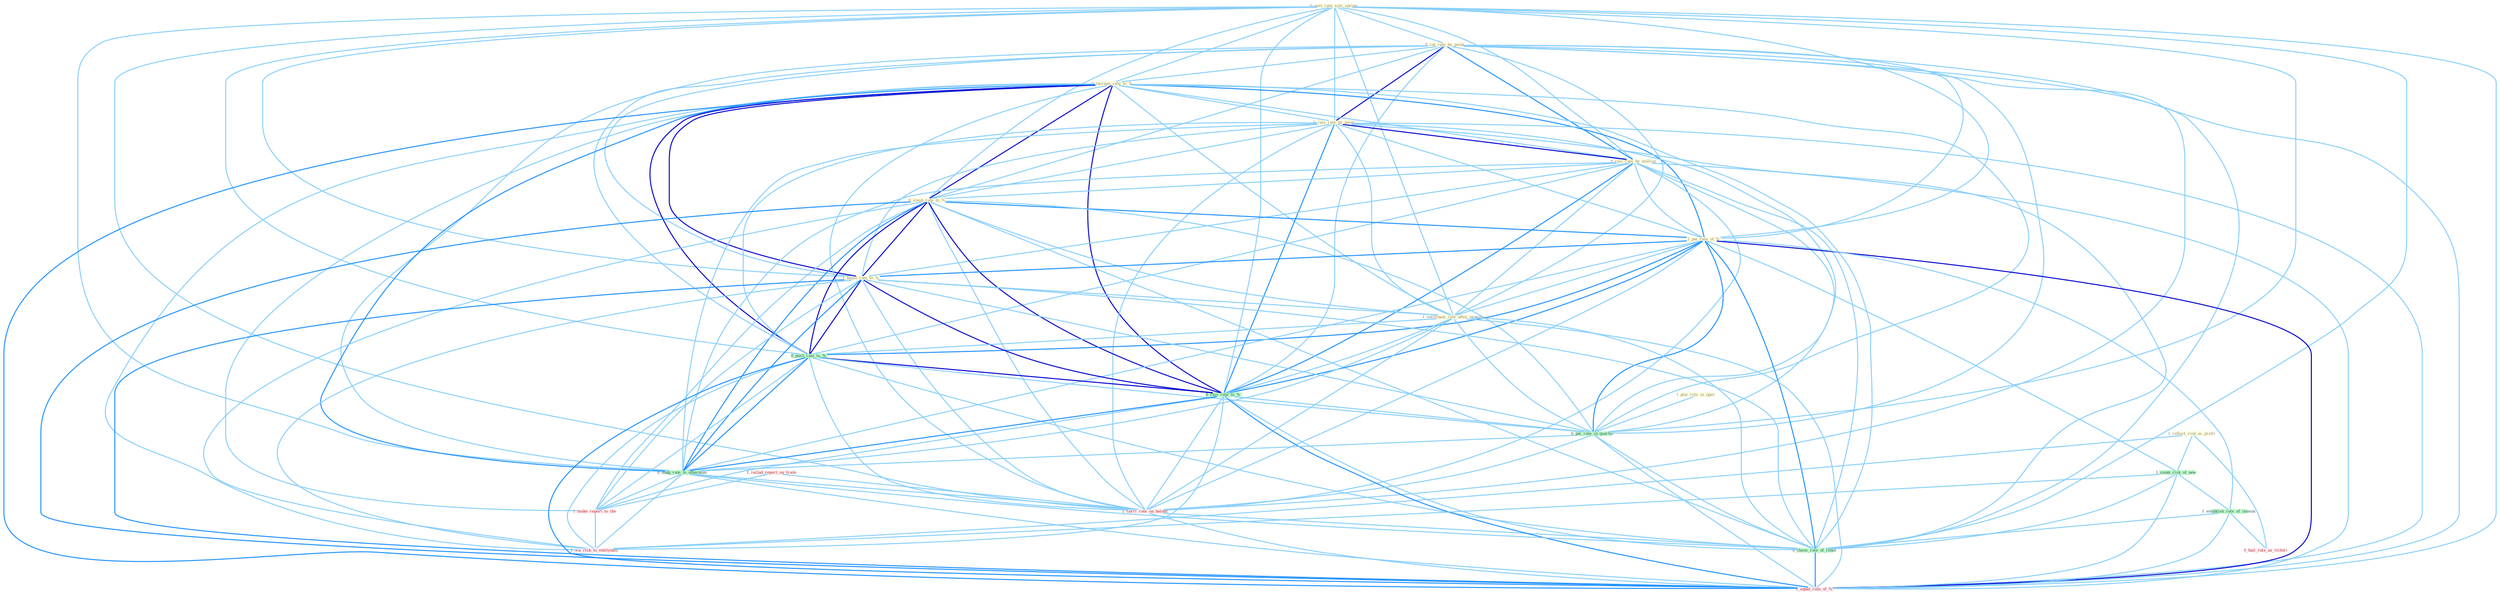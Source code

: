 Graph G{ 
    node
    [shape=polygon,style=filled,width=.5,height=.06,color="#BDFCC9",fixedsize=true,fontsize=4,
    fontcolor="#2f4f4f"];
    {node
    [color="#ffffe0", fontcolor="#8b7d6b"] "0_post_rate_sinc_spring " "0_cut_rate_by_point " "0_increas_rate_to_% " "0_rais_rate_by_point " "1_plai_role_in_oper " "0_rais_rate_by_million " "0_slash_rate_to_% " "1_pai_rate_of_% " "1_reflect_risk_as_profil " "1_boost_rate_to_% " "1_entitynam_rate_after_expens "}
{node [color="#fff0f5", fontcolor="#b22222"] "1_includ_report_on_trade " "1_carri_rate_on_balanc " "1_make_report_to_the " "1_wa_risk_to_entitynam " "0_hail_rule_as_victori " "1_equal_rate_of_% "}
edge [color="#B0E2FF"];

	"0_post_rate_sinc_spring " -- "0_cut_rate_by_point " [w="1", color="#87cefa" ];
	"0_post_rate_sinc_spring " -- "0_increas_rate_to_% " [w="1", color="#87cefa" ];
	"0_post_rate_sinc_spring " -- "0_rais_rate_by_point " [w="1", color="#87cefa" ];
	"0_post_rate_sinc_spring " -- "0_rais_rate_by_million " [w="1", color="#87cefa" ];
	"0_post_rate_sinc_spring " -- "0_slash_rate_to_% " [w="1", color="#87cefa" ];
	"0_post_rate_sinc_spring " -- "1_pai_rate_of_% " [w="1", color="#87cefa" ];
	"0_post_rate_sinc_spring " -- "1_boost_rate_to_% " [w="1", color="#87cefa" ];
	"0_post_rate_sinc_spring " -- "1_entitynam_rate_after_expens " [w="1", color="#87cefa" ];
	"0_post_rate_sinc_spring " -- "0_push_rate_to_% " [w="1", color="#87cefa" ];
	"0_post_rate_sinc_spring " -- "0_rais_rate_to_% " [w="1", color="#87cefa" ];
	"0_post_rate_sinc_spring " -- "0_pai_rate_in_quarter " [w="1", color="#87cefa" ];
	"0_post_rate_sinc_spring " -- "0_nudg_rate_to_othernum " [w="1", color="#87cefa" ];
	"0_post_rate_sinc_spring " -- "1_carri_rate_on_balanc " [w="1", color="#87cefa" ];
	"0_post_rate_sinc_spring " -- "0_choos_rate_of_rebat " [w="1", color="#87cefa" ];
	"0_post_rate_sinc_spring " -- "1_equal_rate_of_% " [w="1", color="#87cefa" ];
	"0_cut_rate_by_point " -- "0_increas_rate_to_% " [w="1", color="#87cefa" ];
	"0_cut_rate_by_point " -- "0_rais_rate_by_point " [w="3", color="#0000cd" , len=0.6];
	"0_cut_rate_by_point " -- "0_rais_rate_by_million " [w="2", color="#1e90ff" , len=0.8];
	"0_cut_rate_by_point " -- "0_slash_rate_to_% " [w="1", color="#87cefa" ];
	"0_cut_rate_by_point " -- "1_pai_rate_of_% " [w="1", color="#87cefa" ];
	"0_cut_rate_by_point " -- "1_boost_rate_to_% " [w="1", color="#87cefa" ];
	"0_cut_rate_by_point " -- "1_entitynam_rate_after_expens " [w="1", color="#87cefa" ];
	"0_cut_rate_by_point " -- "0_push_rate_to_% " [w="1", color="#87cefa" ];
	"0_cut_rate_by_point " -- "0_rais_rate_to_% " [w="1", color="#87cefa" ];
	"0_cut_rate_by_point " -- "0_pai_rate_in_quarter " [w="1", color="#87cefa" ];
	"0_cut_rate_by_point " -- "0_nudg_rate_to_othernum " [w="1", color="#87cefa" ];
	"0_cut_rate_by_point " -- "1_carri_rate_on_balanc " [w="1", color="#87cefa" ];
	"0_cut_rate_by_point " -- "0_choos_rate_of_rebat " [w="1", color="#87cefa" ];
	"0_cut_rate_by_point " -- "1_equal_rate_of_% " [w="1", color="#87cefa" ];
	"0_increas_rate_to_% " -- "0_rais_rate_by_point " [w="1", color="#87cefa" ];
	"0_increas_rate_to_% " -- "0_rais_rate_by_million " [w="1", color="#87cefa" ];
	"0_increas_rate_to_% " -- "0_slash_rate_to_% " [w="3", color="#0000cd" , len=0.6];
	"0_increas_rate_to_% " -- "1_pai_rate_of_% " [w="2", color="#1e90ff" , len=0.8];
	"0_increas_rate_to_% " -- "1_boost_rate_to_% " [w="3", color="#0000cd" , len=0.6];
	"0_increas_rate_to_% " -- "1_entitynam_rate_after_expens " [w="1", color="#87cefa" ];
	"0_increas_rate_to_% " -- "0_push_rate_to_% " [w="3", color="#0000cd" , len=0.6];
	"0_increas_rate_to_% " -- "0_rais_rate_to_% " [w="3", color="#0000cd" , len=0.6];
	"0_increas_rate_to_% " -- "0_pai_rate_in_quarter " [w="1", color="#87cefa" ];
	"0_increas_rate_to_% " -- "0_nudg_rate_to_othernum " [w="2", color="#1e90ff" , len=0.8];
	"0_increas_rate_to_% " -- "1_carri_rate_on_balanc " [w="1", color="#87cefa" ];
	"0_increas_rate_to_% " -- "1_make_report_to_the " [w="1", color="#87cefa" ];
	"0_increas_rate_to_% " -- "0_choos_rate_of_rebat " [w="1", color="#87cefa" ];
	"0_increas_rate_to_% " -- "1_wa_risk_to_entitynam " [w="1", color="#87cefa" ];
	"0_increas_rate_to_% " -- "1_equal_rate_of_% " [w="2", color="#1e90ff" , len=0.8];
	"0_rais_rate_by_point " -- "0_rais_rate_by_million " [w="3", color="#0000cd" , len=0.6];
	"0_rais_rate_by_point " -- "0_slash_rate_to_% " [w="1", color="#87cefa" ];
	"0_rais_rate_by_point " -- "1_pai_rate_of_% " [w="1", color="#87cefa" ];
	"0_rais_rate_by_point " -- "1_boost_rate_to_% " [w="1", color="#87cefa" ];
	"0_rais_rate_by_point " -- "1_entitynam_rate_after_expens " [w="1", color="#87cefa" ];
	"0_rais_rate_by_point " -- "0_push_rate_to_% " [w="1", color="#87cefa" ];
	"0_rais_rate_by_point " -- "0_rais_rate_to_% " [w="2", color="#1e90ff" , len=0.8];
	"0_rais_rate_by_point " -- "0_pai_rate_in_quarter " [w="1", color="#87cefa" ];
	"0_rais_rate_by_point " -- "0_nudg_rate_to_othernum " [w="1", color="#87cefa" ];
	"0_rais_rate_by_point " -- "1_carri_rate_on_balanc " [w="1", color="#87cefa" ];
	"0_rais_rate_by_point " -- "0_choos_rate_of_rebat " [w="1", color="#87cefa" ];
	"0_rais_rate_by_point " -- "1_equal_rate_of_% " [w="1", color="#87cefa" ];
	"1_plai_role_in_oper " -- "0_pai_rate_in_quarter " [w="1", color="#87cefa" ];
	"0_rais_rate_by_million " -- "0_slash_rate_to_% " [w="1", color="#87cefa" ];
	"0_rais_rate_by_million " -- "1_pai_rate_of_% " [w="1", color="#87cefa" ];
	"0_rais_rate_by_million " -- "1_boost_rate_to_% " [w="1", color="#87cefa" ];
	"0_rais_rate_by_million " -- "1_entitynam_rate_after_expens " [w="1", color="#87cefa" ];
	"0_rais_rate_by_million " -- "0_push_rate_to_% " [w="1", color="#87cefa" ];
	"0_rais_rate_by_million " -- "0_rais_rate_to_% " [w="2", color="#1e90ff" , len=0.8];
	"0_rais_rate_by_million " -- "0_pai_rate_in_quarter " [w="1", color="#87cefa" ];
	"0_rais_rate_by_million " -- "0_nudg_rate_to_othernum " [w="1", color="#87cefa" ];
	"0_rais_rate_by_million " -- "1_carri_rate_on_balanc " [w="1", color="#87cefa" ];
	"0_rais_rate_by_million " -- "0_choos_rate_of_rebat " [w="1", color="#87cefa" ];
	"0_rais_rate_by_million " -- "1_equal_rate_of_% " [w="1", color="#87cefa" ];
	"0_slash_rate_to_% " -- "1_pai_rate_of_% " [w="2", color="#1e90ff" , len=0.8];
	"0_slash_rate_to_% " -- "1_boost_rate_to_% " [w="3", color="#0000cd" , len=0.6];
	"0_slash_rate_to_% " -- "1_entitynam_rate_after_expens " [w="1", color="#87cefa" ];
	"0_slash_rate_to_% " -- "0_push_rate_to_% " [w="3", color="#0000cd" , len=0.6];
	"0_slash_rate_to_% " -- "0_rais_rate_to_% " [w="3", color="#0000cd" , len=0.6];
	"0_slash_rate_to_% " -- "0_pai_rate_in_quarter " [w="1", color="#87cefa" ];
	"0_slash_rate_to_% " -- "0_nudg_rate_to_othernum " [w="2", color="#1e90ff" , len=0.8];
	"0_slash_rate_to_% " -- "1_carri_rate_on_balanc " [w="1", color="#87cefa" ];
	"0_slash_rate_to_% " -- "1_make_report_to_the " [w="1", color="#87cefa" ];
	"0_slash_rate_to_% " -- "0_choos_rate_of_rebat " [w="1", color="#87cefa" ];
	"0_slash_rate_to_% " -- "1_wa_risk_to_entitynam " [w="1", color="#87cefa" ];
	"0_slash_rate_to_% " -- "1_equal_rate_of_% " [w="2", color="#1e90ff" , len=0.8];
	"1_pai_rate_of_% " -- "1_boost_rate_to_% " [w="2", color="#1e90ff" , len=0.8];
	"1_pai_rate_of_% " -- "1_entitynam_rate_after_expens " [w="1", color="#87cefa" ];
	"1_pai_rate_of_% " -- "1_count_risk_of_new " [w="1", color="#87cefa" ];
	"1_pai_rate_of_% " -- "0_push_rate_to_% " [w="2", color="#1e90ff" , len=0.8];
	"1_pai_rate_of_% " -- "0_rais_rate_to_% " [w="2", color="#1e90ff" , len=0.8];
	"1_pai_rate_of_% " -- "1_establish_rule_of_immun " [w="1", color="#87cefa" ];
	"1_pai_rate_of_% " -- "0_pai_rate_in_quarter " [w="2", color="#1e90ff" , len=0.8];
	"1_pai_rate_of_% " -- "0_nudg_rate_to_othernum " [w="1", color="#87cefa" ];
	"1_pai_rate_of_% " -- "1_carri_rate_on_balanc " [w="1", color="#87cefa" ];
	"1_pai_rate_of_% " -- "0_choos_rate_of_rebat " [w="2", color="#1e90ff" , len=0.8];
	"1_pai_rate_of_% " -- "1_equal_rate_of_% " [w="3", color="#0000cd" , len=0.6];
	"1_reflect_risk_as_profil " -- "1_count_risk_of_new " [w="1", color="#87cefa" ];
	"1_reflect_risk_as_profil " -- "1_wa_risk_to_entitynam " [w="1", color="#87cefa" ];
	"1_reflect_risk_as_profil " -- "0_hail_rule_as_victori " [w="1", color="#87cefa" ];
	"1_boost_rate_to_% " -- "1_entitynam_rate_after_expens " [w="1", color="#87cefa" ];
	"1_boost_rate_to_% " -- "0_push_rate_to_% " [w="3", color="#0000cd" , len=0.6];
	"1_boost_rate_to_% " -- "0_rais_rate_to_% " [w="3", color="#0000cd" , len=0.6];
	"1_boost_rate_to_% " -- "0_pai_rate_in_quarter " [w="1", color="#87cefa" ];
	"1_boost_rate_to_% " -- "0_nudg_rate_to_othernum " [w="2", color="#1e90ff" , len=0.8];
	"1_boost_rate_to_% " -- "1_carri_rate_on_balanc " [w="1", color="#87cefa" ];
	"1_boost_rate_to_% " -- "1_make_report_to_the " [w="1", color="#87cefa" ];
	"1_boost_rate_to_% " -- "0_choos_rate_of_rebat " [w="1", color="#87cefa" ];
	"1_boost_rate_to_% " -- "1_wa_risk_to_entitynam " [w="1", color="#87cefa" ];
	"1_boost_rate_to_% " -- "1_equal_rate_of_% " [w="2", color="#1e90ff" , len=0.8];
	"1_entitynam_rate_after_expens " -- "0_push_rate_to_% " [w="1", color="#87cefa" ];
	"1_entitynam_rate_after_expens " -- "0_rais_rate_to_% " [w="1", color="#87cefa" ];
	"1_entitynam_rate_after_expens " -- "0_pai_rate_in_quarter " [w="1", color="#87cefa" ];
	"1_entitynam_rate_after_expens " -- "0_nudg_rate_to_othernum " [w="1", color="#87cefa" ];
	"1_entitynam_rate_after_expens " -- "1_carri_rate_on_balanc " [w="1", color="#87cefa" ];
	"1_entitynam_rate_after_expens " -- "0_choos_rate_of_rebat " [w="1", color="#87cefa" ];
	"1_entitynam_rate_after_expens " -- "1_equal_rate_of_% " [w="1", color="#87cefa" ];
	"1_count_risk_of_new " -- "1_establish_rule_of_immun " [w="1", color="#87cefa" ];
	"1_count_risk_of_new " -- "0_choos_rate_of_rebat " [w="1", color="#87cefa" ];
	"1_count_risk_of_new " -- "1_wa_risk_to_entitynam " [w="1", color="#87cefa" ];
	"1_count_risk_of_new " -- "1_equal_rate_of_% " [w="1", color="#87cefa" ];
	"0_push_rate_to_% " -- "0_rais_rate_to_% " [w="3", color="#0000cd" , len=0.6];
	"0_push_rate_to_% " -- "0_pai_rate_in_quarter " [w="1", color="#87cefa" ];
	"0_push_rate_to_% " -- "0_nudg_rate_to_othernum " [w="2", color="#1e90ff" , len=0.8];
	"0_push_rate_to_% " -- "1_carri_rate_on_balanc " [w="1", color="#87cefa" ];
	"0_push_rate_to_% " -- "1_make_report_to_the " [w="1", color="#87cefa" ];
	"0_push_rate_to_% " -- "0_choos_rate_of_rebat " [w="1", color="#87cefa" ];
	"0_push_rate_to_% " -- "1_wa_risk_to_entitynam " [w="1", color="#87cefa" ];
	"0_push_rate_to_% " -- "1_equal_rate_of_% " [w="2", color="#1e90ff" , len=0.8];
	"0_rais_rate_to_% " -- "0_pai_rate_in_quarter " [w="1", color="#87cefa" ];
	"0_rais_rate_to_% " -- "0_nudg_rate_to_othernum " [w="2", color="#1e90ff" , len=0.8];
	"0_rais_rate_to_% " -- "1_carri_rate_on_balanc " [w="1", color="#87cefa" ];
	"0_rais_rate_to_% " -- "1_make_report_to_the " [w="1", color="#87cefa" ];
	"0_rais_rate_to_% " -- "0_choos_rate_of_rebat " [w="1", color="#87cefa" ];
	"0_rais_rate_to_% " -- "1_wa_risk_to_entitynam " [w="1", color="#87cefa" ];
	"0_rais_rate_to_% " -- "1_equal_rate_of_% " [w="2", color="#1e90ff" , len=0.8];
	"1_establish_rule_of_immun " -- "0_choos_rate_of_rebat " [w="1", color="#87cefa" ];
	"1_establish_rule_of_immun " -- "0_hail_rule_as_victori " [w="1", color="#87cefa" ];
	"1_establish_rule_of_immun " -- "1_equal_rate_of_% " [w="1", color="#87cefa" ];
	"0_pai_rate_in_quarter " -- "0_nudg_rate_to_othernum " [w="1", color="#87cefa" ];
	"0_pai_rate_in_quarter " -- "1_carri_rate_on_balanc " [w="1", color="#87cefa" ];
	"0_pai_rate_in_quarter " -- "0_choos_rate_of_rebat " [w="1", color="#87cefa" ];
	"0_pai_rate_in_quarter " -- "1_equal_rate_of_% " [w="1", color="#87cefa" ];
	"0_nudg_rate_to_othernum " -- "1_carri_rate_on_balanc " [w="1", color="#87cefa" ];
	"0_nudg_rate_to_othernum " -- "1_make_report_to_the " [w="1", color="#87cefa" ];
	"0_nudg_rate_to_othernum " -- "0_choos_rate_of_rebat " [w="1", color="#87cefa" ];
	"0_nudg_rate_to_othernum " -- "1_wa_risk_to_entitynam " [w="1", color="#87cefa" ];
	"0_nudg_rate_to_othernum " -- "1_equal_rate_of_% " [w="1", color="#87cefa" ];
	"1_includ_report_on_trade " -- "1_carri_rate_on_balanc " [w="1", color="#87cefa" ];
	"1_includ_report_on_trade " -- "1_make_report_to_the " [w="1", color="#87cefa" ];
	"1_carri_rate_on_balanc " -- "0_choos_rate_of_rebat " [w="1", color="#87cefa" ];
	"1_carri_rate_on_balanc " -- "1_equal_rate_of_% " [w="1", color="#87cefa" ];
	"1_make_report_to_the " -- "1_wa_risk_to_entitynam " [w="1", color="#87cefa" ];
	"0_choos_rate_of_rebat " -- "1_equal_rate_of_% " [w="2", color="#1e90ff" , len=0.8];
}